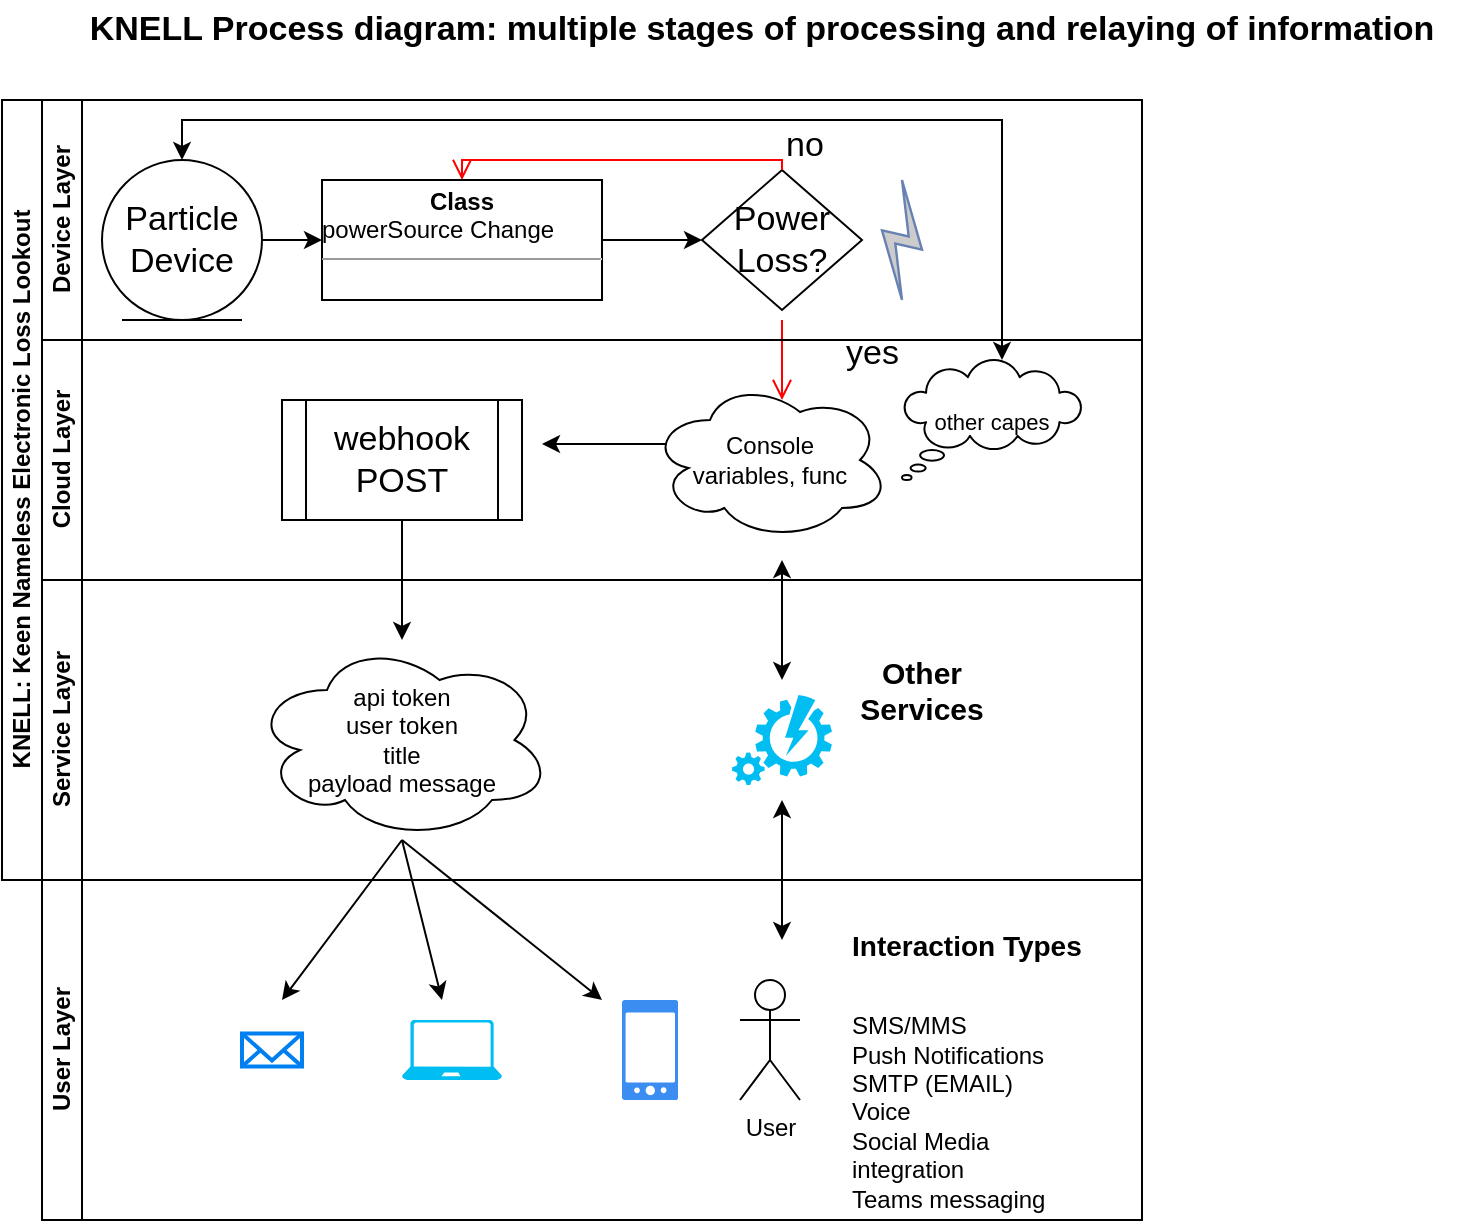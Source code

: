 <mxfile version="20.8.16" type="device"><diagram id="prtHgNgQTEPvFCAcTncT" name="Page-1"><mxGraphModel dx="954" dy="608" grid="1" gridSize="10" guides="1" tooltips="1" connect="1" arrows="1" fold="1" page="1" pageScale="1" pageWidth="827" pageHeight="1169" math="0" shadow="0"><root><mxCell id="0"/><mxCell id="1" parent="0"/><mxCell id="dNxyNK7c78bLwvsdeMH5-19" value="KNELL: Keen Nameless Electronic Loss Lookout" style="swimlane;html=1;childLayout=stackLayout;resizeParent=1;resizeParentMax=0;horizontal=0;startSize=20;horizontalStack=0;" parent="1" vertex="1"><mxGeometry x="30" y="70" width="570" height="390" as="geometry"/></mxCell><mxCell id="dNxyNK7c78bLwvsdeMH5-20" value="Device Layer" style="swimlane;html=1;startSize=20;horizontal=0;" parent="dNxyNK7c78bLwvsdeMH5-19" vertex="1"><mxGeometry x="20" width="550" height="120" as="geometry"/></mxCell><mxCell id="927w-z_XxVQFqEh4DKLt-9" value="Power Loss?" style="rhombus;whiteSpace=wrap;html=1;fontSize=17;" vertex="1" parent="dNxyNK7c78bLwvsdeMH5-20"><mxGeometry x="330" y="35" width="80" height="70" as="geometry"/></mxCell><mxCell id="927w-z_XxVQFqEh4DKLt-10" value="no" style="edgeStyle=orthogonalEdgeStyle;html=1;align=left;verticalAlign=bottom;endArrow=open;endSize=8;strokeColor=#ff0000;rounded=0;fontSize=17;entryX=0.5;entryY=0;entryDx=0;entryDy=0;" edge="1" source="927w-z_XxVQFqEh4DKLt-9" parent="dNxyNK7c78bLwvsdeMH5-20" target="927w-z_XxVQFqEh4DKLt-13"><mxGeometry x="-1" relative="1" as="geometry"><mxPoint x="480" y="60" as="targetPoint"/><Array as="points"><mxPoint x="370" y="30"/><mxPoint x="210" y="30"/></Array></mxGeometry></mxCell><mxCell id="927w-z_XxVQFqEh4DKLt-11" value="yes" style="edgeStyle=orthogonalEdgeStyle;html=1;align=left;verticalAlign=top;endArrow=open;endSize=8;strokeColor=#ff0000;rounded=0;fontSize=17;" edge="1" parent="dNxyNK7c78bLwvsdeMH5-20"><mxGeometry x="-1" y="30" relative="1" as="geometry"><mxPoint x="370" y="150" as="targetPoint"/><mxPoint x="370" y="110" as="sourcePoint"/><Array as="points"><mxPoint x="370" y="150"/></Array><mxPoint as="offset"/></mxGeometry></mxCell><mxCell id="927w-z_XxVQFqEh4DKLt-12" value="Particle Device" style="ellipse;shape=umlEntity;whiteSpace=wrap;html=1;fontSize=17;" vertex="1" parent="dNxyNK7c78bLwvsdeMH5-20"><mxGeometry x="30" y="30" width="80" height="80" as="geometry"/></mxCell><mxCell id="927w-z_XxVQFqEh4DKLt-13" value="&lt;p style=&quot;margin:0px;margin-top:4px;text-align:center;&quot;&gt;&lt;b&gt;Class&lt;/b&gt;&lt;/p&gt;powerSource Change&lt;hr size=&quot;1&quot;&gt;&lt;div style=&quot;height:2px;&quot;&gt;&lt;/div&gt;" style="verticalAlign=top;align=left;overflow=fill;fontSize=12;fontFamily=Helvetica;html=1;" vertex="1" parent="dNxyNK7c78bLwvsdeMH5-20"><mxGeometry x="140" y="40" width="140" height="60" as="geometry"/></mxCell><mxCell id="927w-z_XxVQFqEh4DKLt-15" value="" style="endArrow=classic;html=1;rounded=0;fontSize=17;exitX=1;exitY=0.5;exitDx=0;exitDy=0;entryX=0;entryY=0.5;entryDx=0;entryDy=0;" edge="1" parent="dNxyNK7c78bLwvsdeMH5-20" source="927w-z_XxVQFqEh4DKLt-12" target="927w-z_XxVQFqEh4DKLt-13"><mxGeometry width="50" height="50" relative="1" as="geometry"><mxPoint x="290" y="80" as="sourcePoint"/><mxPoint x="340" y="80" as="targetPoint"/></mxGeometry></mxCell><mxCell id="927w-z_XxVQFqEh4DKLt-25" value="" style="fontColor=#0066CC;verticalAlign=top;verticalLabelPosition=bottom;labelPosition=center;align=center;html=1;outlineConnect=0;fillColor=#CCCCCC;strokeColor=#6881B3;gradientColor=none;gradientDirection=north;strokeWidth=2;shape=mxgraph.networks.comm_link;fontSize=17;" vertex="1" parent="dNxyNK7c78bLwvsdeMH5-20"><mxGeometry x="420" y="40" width="20" height="60" as="geometry"/></mxCell><mxCell id="927w-z_XxVQFqEh4DKLt-28" value="" style="endArrow=classic;startArrow=classic;html=1;rounded=0;fontSize=11;entryX=0.5;entryY=0;entryDx=0;entryDy=0;" edge="1" parent="dNxyNK7c78bLwvsdeMH5-20" target="927w-z_XxVQFqEh4DKLt-12"><mxGeometry width="50" height="50" relative="1" as="geometry"><mxPoint x="480" y="130" as="sourcePoint"/><mxPoint x="50" y="10" as="targetPoint"/><Array as="points"><mxPoint x="480" y="10"/><mxPoint x="370" y="10"/><mxPoint x="70" y="10"/></Array></mxGeometry></mxCell><mxCell id="dNxyNK7c78bLwvsdeMH5-21" value="Cloud Layer" style="swimlane;html=1;startSize=20;horizontal=0;" parent="dNxyNK7c78bLwvsdeMH5-19" vertex="1"><mxGeometry x="20" y="120" width="550" height="120" as="geometry"/></mxCell><mxCell id="927w-z_XxVQFqEh4DKLt-5" value="Console&lt;br&gt;variables, func" style="ellipse;shape=cloud;whiteSpace=wrap;html=1;" vertex="1" parent="dNxyNK7c78bLwvsdeMH5-21"><mxGeometry x="304" y="20" width="120" height="80" as="geometry"/></mxCell><mxCell id="927w-z_XxVQFqEh4DKLt-18" value="webhook&lt;br&gt;POST" style="shape=process;whiteSpace=wrap;html=1;backgroundOutline=1;fontSize=17;" vertex="1" parent="dNxyNK7c78bLwvsdeMH5-21"><mxGeometry x="120" y="30" width="120" height="60" as="geometry"/></mxCell><mxCell id="927w-z_XxVQFqEh4DKLt-16" value="" style="endArrow=classic;html=1;rounded=0;fontSize=17;exitX=0.07;exitY=0.4;exitDx=0;exitDy=0;exitPerimeter=0;" edge="1" parent="dNxyNK7c78bLwvsdeMH5-21" source="927w-z_XxVQFqEh4DKLt-5"><mxGeometry width="50" height="50" relative="1" as="geometry"><mxPoint x="250" y="80" as="sourcePoint"/><mxPoint x="250" y="52" as="targetPoint"/><Array as="points"/></mxGeometry></mxCell><mxCell id="927w-z_XxVQFqEh4DKLt-26" value="&lt;font style=&quot;font-size: 11px;&quot;&gt;other capes&lt;/font&gt;" style="whiteSpace=wrap;html=1;shape=mxgraph.basic.cloud_callout;fontSize=17;" vertex="1" parent="dNxyNK7c78bLwvsdeMH5-21"><mxGeometry x="430" y="10" width="90" height="60" as="geometry"/></mxCell><mxCell id="dNxyNK7c78bLwvsdeMH5-22" value="Service Layer" style="swimlane;html=1;startSize=20;horizontal=0;" parent="dNxyNK7c78bLwvsdeMH5-19" vertex="1"><mxGeometry x="20" y="240" width="550" height="150" as="geometry"/></mxCell><mxCell id="927w-z_XxVQFqEh4DKLt-6" value="api token&lt;br&gt;user token&lt;br&gt;title&lt;br&gt;payload message" style="ellipse;shape=cloud;whiteSpace=wrap;html=1;" vertex="1" parent="dNxyNK7c78bLwvsdeMH5-22"><mxGeometry x="105" y="30" width="150" height="100" as="geometry"/></mxCell><mxCell id="927w-z_XxVQFqEh4DKLt-29" value="" style="verticalLabelPosition=bottom;html=1;verticalAlign=top;align=center;strokeColor=none;fillColor=#00BEF2;shape=mxgraph.azure.automation;pointerEvents=1;fontSize=11;" vertex="1" parent="dNxyNK7c78bLwvsdeMH5-22"><mxGeometry x="345" y="57.5" width="50" height="45" as="geometry"/></mxCell><mxCell id="927w-z_XxVQFqEh4DKLt-31" value="&lt;b&gt;&lt;font style=&quot;font-size: 15px;&quot;&gt;Other Services&lt;/font&gt;&lt;/b&gt;" style="text;html=1;strokeColor=none;fillColor=none;align=center;verticalAlign=middle;whiteSpace=wrap;rounded=0;fontSize=11;" vertex="1" parent="dNxyNK7c78bLwvsdeMH5-22"><mxGeometry x="410" y="40" width="60" height="30" as="geometry"/></mxCell><mxCell id="927w-z_XxVQFqEh4DKLt-19" value="" style="endArrow=classic;html=1;rounded=0;fontSize=17;exitX=0.5;exitY=1;exitDx=0;exitDy=0;" edge="1" parent="dNxyNK7c78bLwvsdeMH5-19" source="927w-z_XxVQFqEh4DKLt-18" target="927w-z_XxVQFqEh4DKLt-6"><mxGeometry width="50" height="50" relative="1" as="geometry"><mxPoint x="350" y="220" as="sourcePoint"/><mxPoint x="400" y="170" as="targetPoint"/></mxGeometry></mxCell><mxCell id="927w-z_XxVQFqEh4DKLt-1" value="User Layer" style="swimlane;html=1;startSize=20;horizontal=0;" vertex="1" parent="1"><mxGeometry x="50" y="460" width="550" height="170" as="geometry"/></mxCell><mxCell id="927w-z_XxVQFqEh4DKLt-7" value="User" style="shape=umlActor;verticalLabelPosition=bottom;verticalAlign=top;html=1;outlineConnect=0;" vertex="1" parent="927w-z_XxVQFqEh4DKLt-1"><mxGeometry x="349" y="50" width="30" height="60" as="geometry"/></mxCell><mxCell id="927w-z_XxVQFqEh4DKLt-21" value="" style="sketch=0;html=1;aspect=fixed;strokeColor=none;shadow=0;align=center;verticalAlign=top;fillColor=#3B8DF1;shape=mxgraph.gcp2.phone_android;fontSize=17;" vertex="1" parent="927w-z_XxVQFqEh4DKLt-1"><mxGeometry x="290" y="60" width="28" height="50" as="geometry"/></mxCell><mxCell id="927w-z_XxVQFqEh4DKLt-22" value="" style="verticalLabelPosition=bottom;html=1;verticalAlign=top;align=center;strokeColor=none;fillColor=#00BEF2;shape=mxgraph.azure.laptop;pointerEvents=1;fontSize=17;" vertex="1" parent="927w-z_XxVQFqEh4DKLt-1"><mxGeometry x="180" y="70" width="50" height="30" as="geometry"/></mxCell><mxCell id="927w-z_XxVQFqEh4DKLt-27" value="" style="html=1;verticalLabelPosition=bottom;align=center;labelBackgroundColor=#ffffff;verticalAlign=top;strokeWidth=2;strokeColor=#0080F0;shadow=0;dashed=0;shape=mxgraph.ios7.icons.mail;fontSize=11;" vertex="1" parent="927w-z_XxVQFqEh4DKLt-1"><mxGeometry x="100" y="76.75" width="30" height="16.5" as="geometry"/></mxCell><mxCell id="927w-z_XxVQFqEh4DKLt-33" value="" style="endArrow=classic;html=1;rounded=0;fontSize=15;exitX=0.5;exitY=1;exitDx=0;exitDy=0;exitPerimeter=0;" edge="1" parent="927w-z_XxVQFqEh4DKLt-1" source="927w-z_XxVQFqEh4DKLt-6"><mxGeometry width="50" height="50" relative="1" as="geometry"><mxPoint x="150" y="50" as="sourcePoint"/><mxPoint x="280" y="60" as="targetPoint"/></mxGeometry></mxCell><mxCell id="927w-z_XxVQFqEh4DKLt-34" value="" style="endArrow=classic;html=1;rounded=0;fontSize=15;" edge="1" parent="927w-z_XxVQFqEh4DKLt-1"><mxGeometry width="50" height="50" relative="1" as="geometry"><mxPoint x="180" y="-20" as="sourcePoint"/><mxPoint x="200" y="60" as="targetPoint"/></mxGeometry></mxCell><mxCell id="927w-z_XxVQFqEh4DKLt-35" value="" style="endArrow=classic;html=1;rounded=0;fontSize=15;" edge="1" parent="927w-z_XxVQFqEh4DKLt-1"><mxGeometry width="50" height="50" relative="1" as="geometry"><mxPoint x="180" y="-20" as="sourcePoint"/><mxPoint x="120" y="60" as="targetPoint"/></mxGeometry></mxCell><mxCell id="927w-z_XxVQFqEh4DKLt-36" value="&lt;h1&gt;&lt;font style=&quot;font-size: 14px;&quot;&gt;Interaction Types&lt;/font&gt;&lt;/h1&gt;&lt;div style=&quot;font-size: 12px;&quot;&gt;&lt;font style=&quot;font-size: 12px;&quot;&gt;SMS/MMS&lt;/font&gt;&lt;/div&gt;&lt;div style=&quot;font-size: 12px;&quot;&gt;&lt;font style=&quot;font-size: 12px;&quot;&gt;Push Notifications&lt;/font&gt;&lt;/div&gt;&lt;div style=&quot;font-size: 12px;&quot;&gt;&lt;font style=&quot;font-size: 12px;&quot;&gt;SMTP (EMAIL)&lt;/font&gt;&lt;/div&gt;&lt;div style=&quot;font-size: 12px;&quot;&gt;&lt;font style=&quot;font-size: 12px;&quot;&gt;Voice&lt;/font&gt;&lt;/div&gt;&lt;div style=&quot;font-size: 12px;&quot;&gt;&lt;font style=&quot;font-size: 12px;&quot;&gt;Social Media integration&lt;/font&gt;&lt;/div&gt;&lt;div style=&quot;font-size: 12px;&quot;&gt;&lt;font style=&quot;font-size: 12px;&quot;&gt;Teams messaging&lt;/font&gt;&lt;/div&gt;" style="text;html=1;strokeColor=none;fillColor=none;spacing=5;spacingTop=-20;whiteSpace=wrap;overflow=hidden;rounded=0;fontSize=15;" vertex="1" parent="927w-z_XxVQFqEh4DKLt-1"><mxGeometry x="400" width="130" height="170" as="geometry"/></mxCell><mxCell id="927w-z_XxVQFqEh4DKLt-8" value="&lt;b&gt;&lt;font style=&quot;font-size: 17px;&quot;&gt;KNELL Process diagram: multiple stages of processing and relaying of information&lt;/font&gt;&lt;/b&gt;" style="text;html=1;strokeColor=none;fillColor=none;align=center;verticalAlign=middle;whiteSpace=wrap;rounded=0;" vertex="1" parent="1"><mxGeometry x="60" y="20" width="700" height="30" as="geometry"/></mxCell><mxCell id="927w-z_XxVQFqEh4DKLt-14" value="" style="endArrow=classic;html=1;rounded=0;fontSize=17;exitX=1;exitY=0.5;exitDx=0;exitDy=0;" edge="1" parent="1" source="927w-z_XxVQFqEh4DKLt-13"><mxGeometry width="50" height="50" relative="1" as="geometry"><mxPoint x="380" y="310" as="sourcePoint"/><mxPoint x="380" y="140" as="targetPoint"/></mxGeometry></mxCell><mxCell id="927w-z_XxVQFqEh4DKLt-30" value="" style="endArrow=classic;startArrow=classic;html=1;rounded=0;fontSize=11;" edge="1" parent="1"><mxGeometry width="50" height="50" relative="1" as="geometry"><mxPoint x="420" y="360" as="sourcePoint"/><mxPoint x="420" y="300" as="targetPoint"/></mxGeometry></mxCell><mxCell id="927w-z_XxVQFqEh4DKLt-32" value="" style="endArrow=classic;startArrow=classic;html=1;rounded=0;fontSize=15;" edge="1" parent="1"><mxGeometry width="50" height="50" relative="1" as="geometry"><mxPoint x="420" y="490" as="sourcePoint"/><mxPoint x="420" y="420" as="targetPoint"/><Array as="points"><mxPoint x="420" y="460"/></Array></mxGeometry></mxCell></root></mxGraphModel></diagram></mxfile>